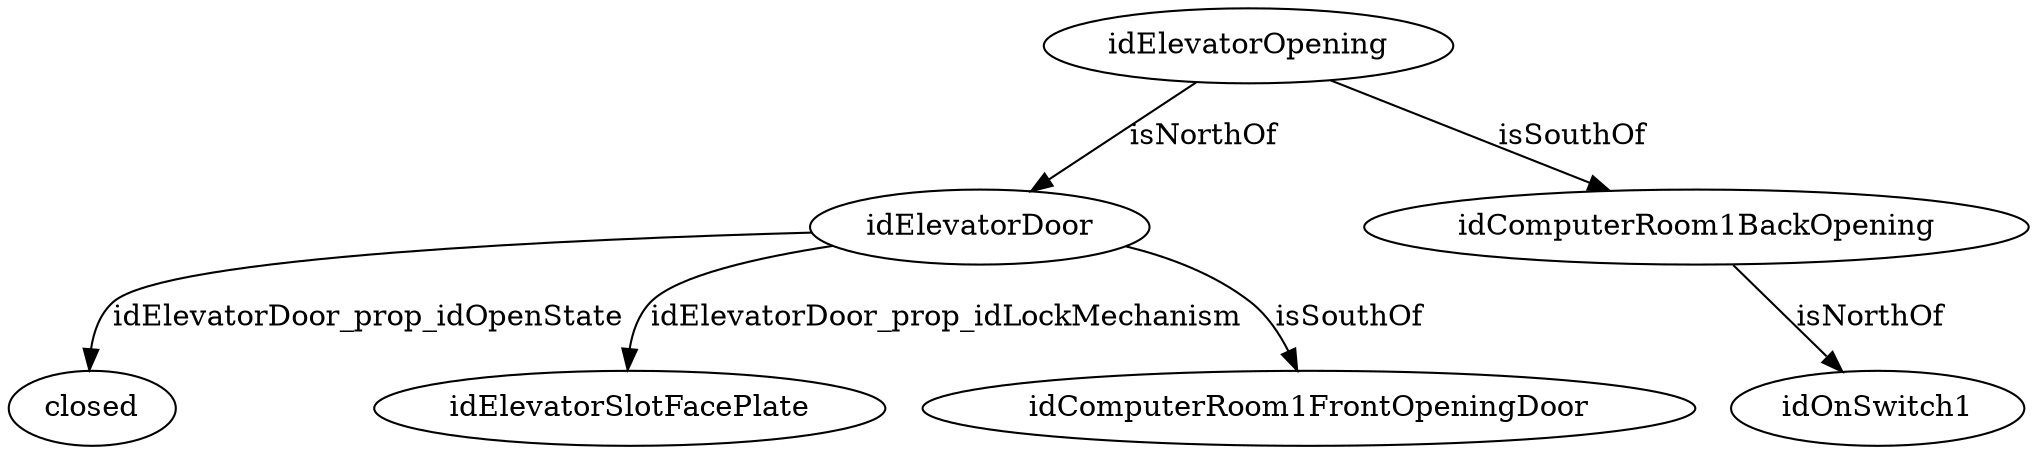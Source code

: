 strict digraph  {
idElevatorOpening [node_type=entity_node, root=root];
idElevatorDoor;
closed;
idElevatorSlotFacePlate;
idComputerRoom1BackOpening;
idOnSwitch1;
idComputerRoom1FrontOpeningDoor;
idElevatorOpening -> idComputerRoom1BackOpening  [edge_type=relationship, label=isSouthOf];
idElevatorOpening -> idElevatorDoor  [edge_type=relationship, label=isNorthOf];
idElevatorDoor -> closed  [edge_type=property, label=idElevatorDoor_prop_idOpenState];
idElevatorDoor -> idElevatorSlotFacePlate  [edge_type=property, label=idElevatorDoor_prop_idLockMechanism];
idElevatorDoor -> idComputerRoom1FrontOpeningDoor  [edge_type=relationship, label=isSouthOf];
idComputerRoom1BackOpening -> idOnSwitch1  [edge_type=relationship, label=isNorthOf];
}
